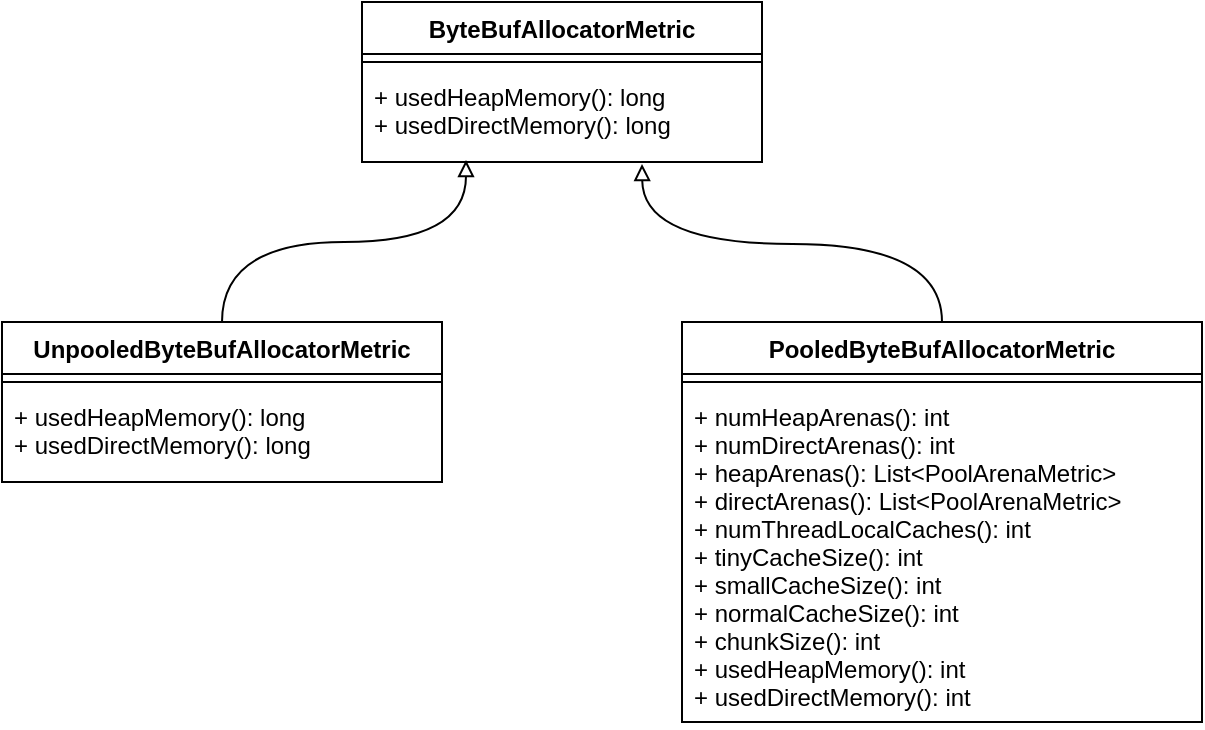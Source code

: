 <mxfile version="14.2.4" type="github">
  <diagram id="Vmsf3VD318YwSHw_z8wE" name="Page-1">
    <mxGraphModel dx="1063" dy="601" grid="1" gridSize="10" guides="1" tooltips="1" connect="1" arrows="1" fold="1" page="1" pageScale="1" pageWidth="827" pageHeight="1169" math="0" shadow="0">
      <root>
        <mxCell id="0" />
        <mxCell id="1" parent="0" />
        <mxCell id="y_ycBwhSykWOXr4KfL_o-1" value="ByteBufAllocatorMetric" style="swimlane;fontStyle=1;align=center;verticalAlign=top;childLayout=stackLayout;horizontal=1;startSize=26;horizontalStack=0;resizeParent=1;resizeParentMax=0;resizeLast=0;collapsible=1;marginBottom=0;" parent="1" vertex="1">
          <mxGeometry x="320" y="80" width="200" height="80" as="geometry" />
        </mxCell>
        <mxCell id="y_ycBwhSykWOXr4KfL_o-3" value="" style="line;strokeWidth=1;fillColor=none;align=left;verticalAlign=middle;spacingTop=-1;spacingLeft=3;spacingRight=3;rotatable=0;labelPosition=right;points=[];portConstraint=eastwest;" parent="y_ycBwhSykWOXr4KfL_o-1" vertex="1">
          <mxGeometry y="26" width="200" height="8" as="geometry" />
        </mxCell>
        <mxCell id="y_ycBwhSykWOXr4KfL_o-4" value="+ usedHeapMemory(): long&#xa;+ usedDirectMemory(): long" style="text;strokeColor=none;fillColor=none;align=left;verticalAlign=top;spacingLeft=4;spacingRight=4;overflow=hidden;rotatable=0;points=[[0,0.5],[1,0.5]];portConstraint=eastwest;" parent="y_ycBwhSykWOXr4KfL_o-1" vertex="1">
          <mxGeometry y="34" width="200" height="46" as="geometry" />
        </mxCell>
        <mxCell id="zCL09RxShgB6oMu5ZLxW-1" style="edgeStyle=orthogonalEdgeStyle;rounded=0;orthogonalLoop=1;jettySize=auto;html=1;exitX=0.5;exitY=0;exitDx=0;exitDy=0;entryX=0.26;entryY=0.978;entryDx=0;entryDy=0;entryPerimeter=0;curved=1;endArrow=block;endFill=0;" edge="1" parent="1" source="y_ycBwhSykWOXr4KfL_o-6" target="y_ycBwhSykWOXr4KfL_o-4">
          <mxGeometry relative="1" as="geometry" />
        </mxCell>
        <mxCell id="y_ycBwhSykWOXr4KfL_o-6" value="UnpooledByteBufAllocatorMetric" style="swimlane;fontStyle=1;align=center;verticalAlign=top;childLayout=stackLayout;horizontal=1;startSize=26;horizontalStack=0;resizeParent=1;resizeParentMax=0;resizeLast=0;collapsible=1;marginBottom=0;" parent="1" vertex="1">
          <mxGeometry x="140" y="240" width="220" height="80" as="geometry" />
        </mxCell>
        <mxCell id="y_ycBwhSykWOXr4KfL_o-7" value="" style="line;strokeWidth=1;fillColor=none;align=left;verticalAlign=middle;spacingTop=-1;spacingLeft=3;spacingRight=3;rotatable=0;labelPosition=right;points=[];portConstraint=eastwest;" parent="y_ycBwhSykWOXr4KfL_o-6" vertex="1">
          <mxGeometry y="26" width="220" height="8" as="geometry" />
        </mxCell>
        <mxCell id="y_ycBwhSykWOXr4KfL_o-8" value="+ usedHeapMemory(): long&#xa;+ usedDirectMemory(): long" style="text;strokeColor=none;fillColor=none;align=left;verticalAlign=top;spacingLeft=4;spacingRight=4;overflow=hidden;rotatable=0;points=[[0,0.5],[1,0.5]];portConstraint=eastwest;" parent="y_ycBwhSykWOXr4KfL_o-6" vertex="1">
          <mxGeometry y="34" width="220" height="46" as="geometry" />
        </mxCell>
        <mxCell id="zCL09RxShgB6oMu5ZLxW-2" style="edgeStyle=orthogonalEdgeStyle;curved=1;rounded=0;orthogonalLoop=1;jettySize=auto;html=1;exitX=0.5;exitY=0;exitDx=0;exitDy=0;endArrow=block;endFill=0;" edge="1" parent="1" source="y_ycBwhSykWOXr4KfL_o-9">
          <mxGeometry relative="1" as="geometry">
            <mxPoint x="460" y="161" as="targetPoint" />
          </mxGeometry>
        </mxCell>
        <mxCell id="y_ycBwhSykWOXr4KfL_o-9" value="PooledByteBufAllocatorMetric" style="swimlane;fontStyle=1;align=center;verticalAlign=top;childLayout=stackLayout;horizontal=1;startSize=26;horizontalStack=0;resizeParent=1;resizeParentMax=0;resizeLast=0;collapsible=1;marginBottom=0;" parent="1" vertex="1">
          <mxGeometry x="480" y="240" width="260" height="200" as="geometry" />
        </mxCell>
        <mxCell id="y_ycBwhSykWOXr4KfL_o-10" value="" style="line;strokeWidth=1;fillColor=none;align=left;verticalAlign=middle;spacingTop=-1;spacingLeft=3;spacingRight=3;rotatable=0;labelPosition=right;points=[];portConstraint=eastwest;" parent="y_ycBwhSykWOXr4KfL_o-9" vertex="1">
          <mxGeometry y="26" width="260" height="8" as="geometry" />
        </mxCell>
        <mxCell id="y_ycBwhSykWOXr4KfL_o-11" value="+ numHeapArenas(): int&#xa;+ numDirectArenas(): int&#xa;+ heapArenas(): List&lt;PoolArenaMetric&gt;&#xa;+ directArenas(): List&lt;PoolArenaMetric&gt;&#xa;+ numThreadLocalCaches(): int&#xa;+ tinyCacheSize(): int&#xa;+ smallCacheSize(): int&#xa;+ normalCacheSize(): int&#xa;+ chunkSize(): int&#xa;+ usedHeapMemory(): int&#xa;+ usedDirectMemory(): int&#xa;&#xa;&#xa;&#xa;" style="text;strokeColor=none;fillColor=none;align=left;verticalAlign=top;spacingLeft=4;spacingRight=4;overflow=hidden;rotatable=0;points=[[0,0.5],[1,0.5]];portConstraint=eastwest;" parent="y_ycBwhSykWOXr4KfL_o-9" vertex="1">
          <mxGeometry y="34" width="260" height="166" as="geometry" />
        </mxCell>
      </root>
    </mxGraphModel>
  </diagram>
</mxfile>
